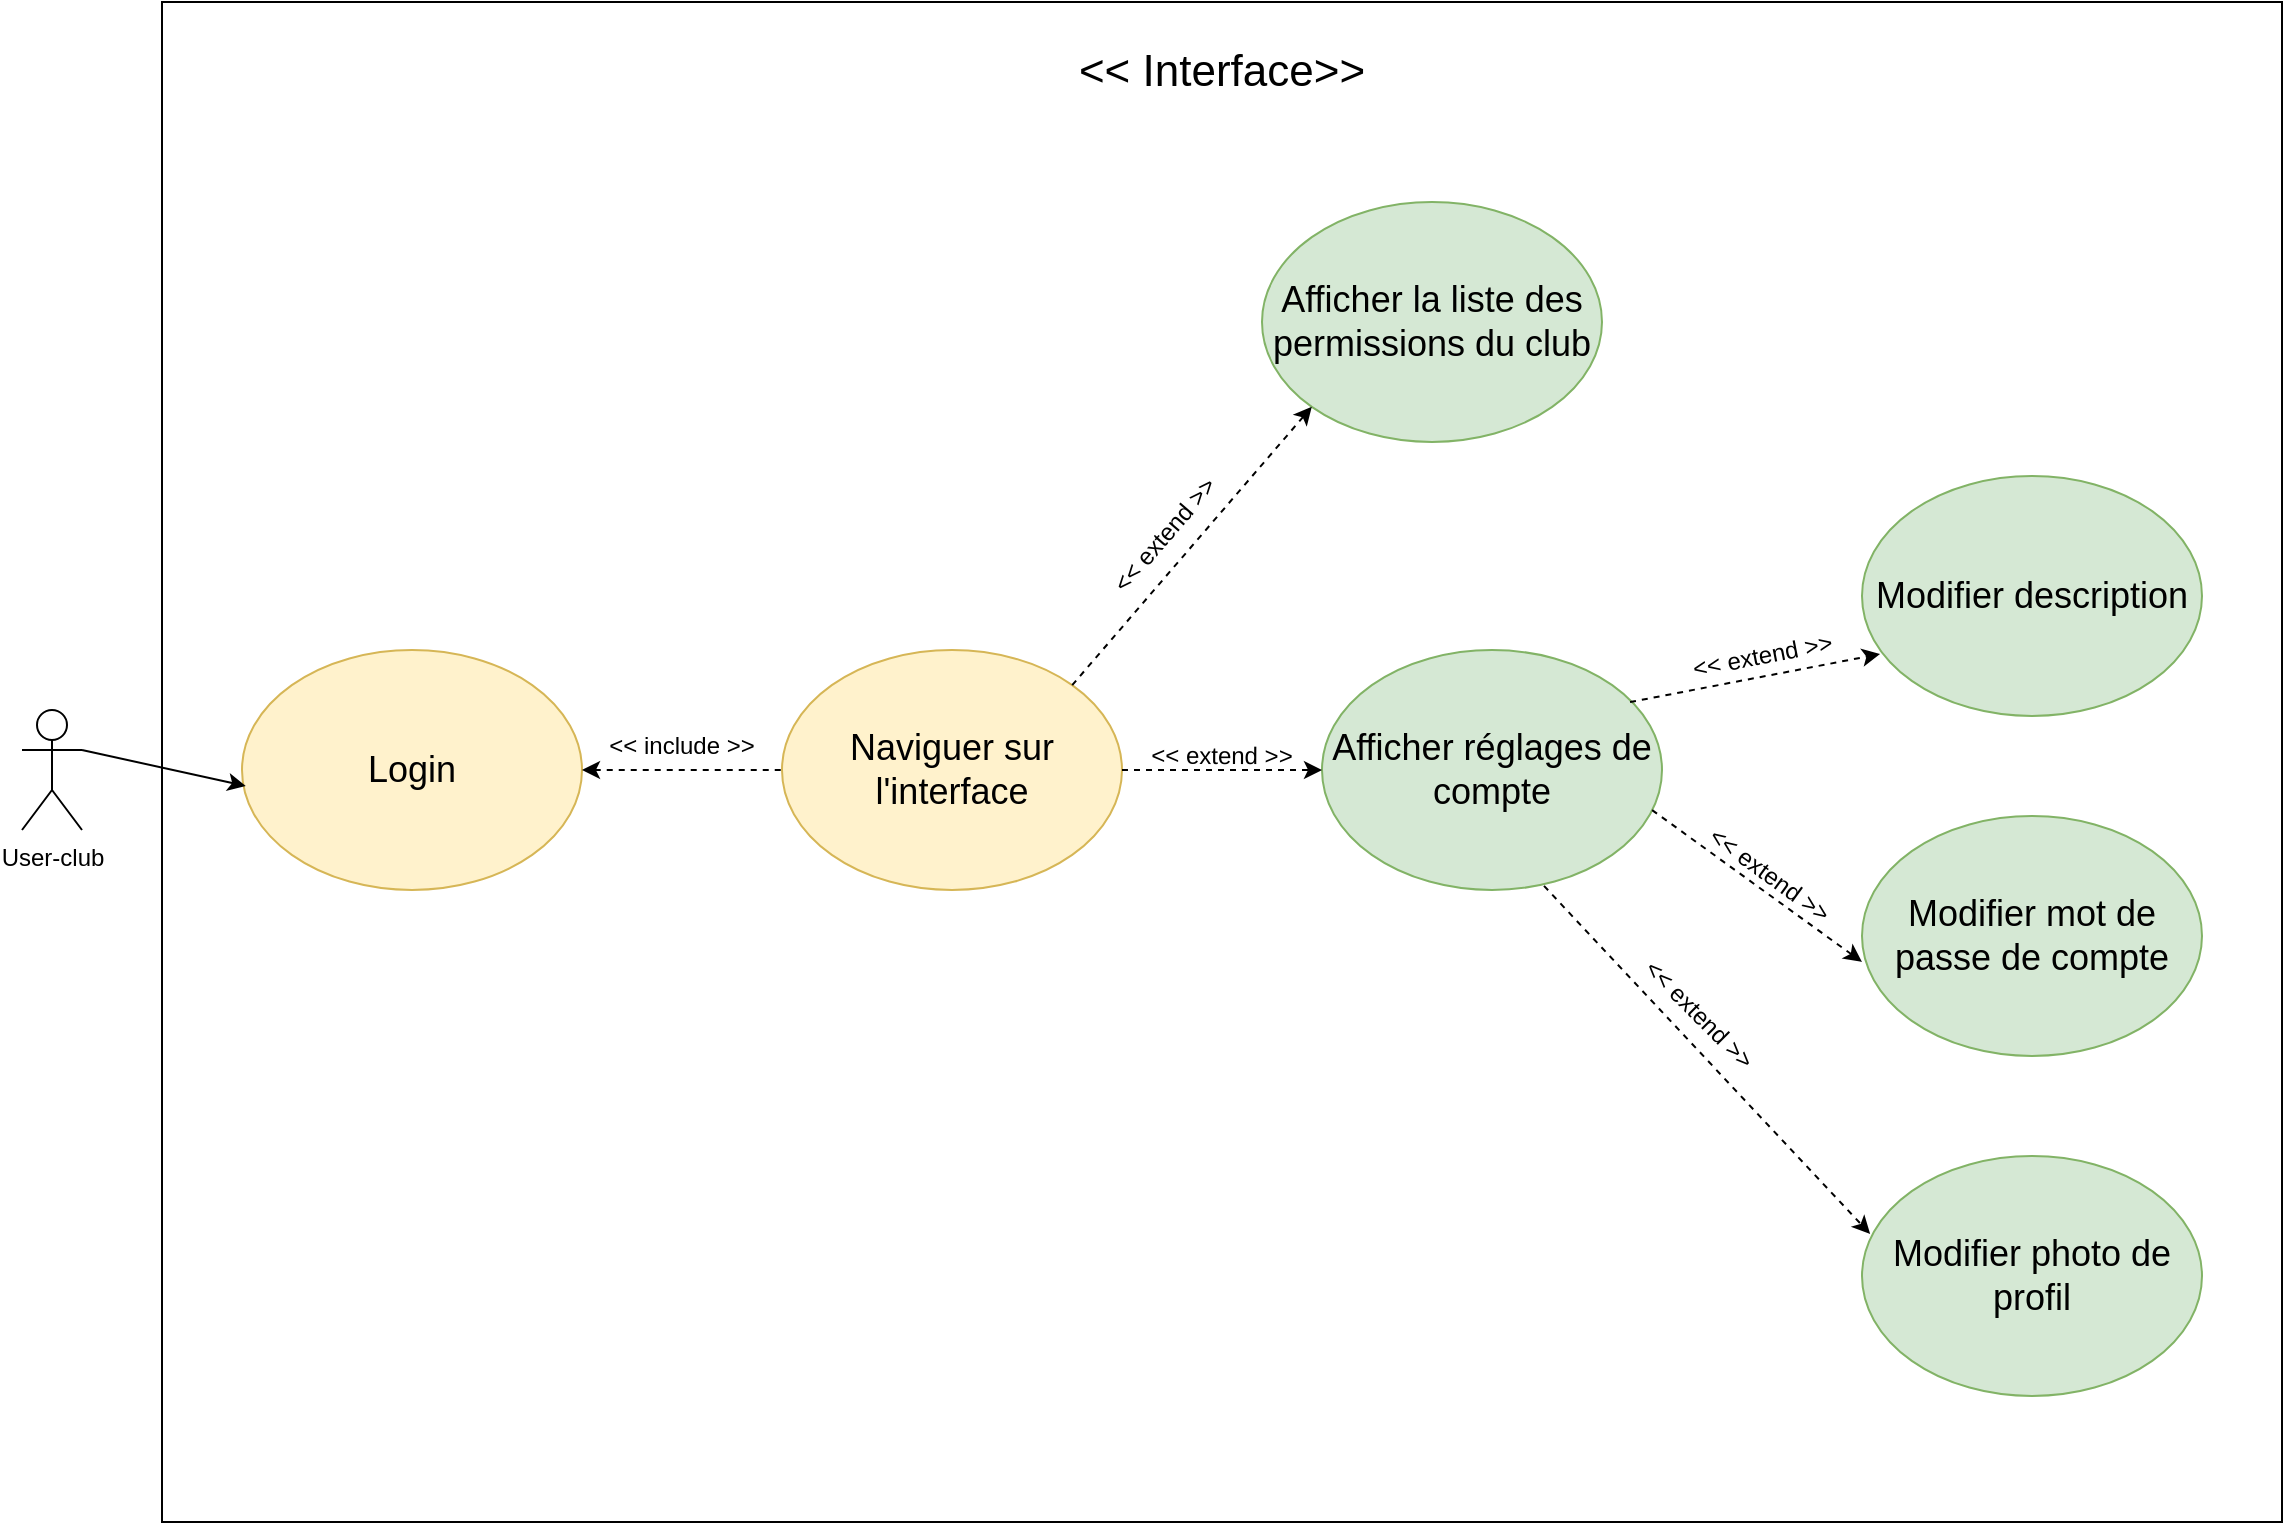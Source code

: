 <mxfile version="20.3.0" type="device"><diagram id="RCks7h-cjMLtjEmRhT72" name="Page-1"><mxGraphModel dx="1075" dy="682" grid="1" gridSize="10" guides="1" tooltips="1" connect="1" arrows="1" fold="1" page="1" pageScale="1" pageWidth="1169" pageHeight="827" math="0" shadow="0"><root><mxCell id="0"/><mxCell id="1" parent="0"/><mxCell id="11vBhMv8KkN7a6lTb9S1-39" value="" style="rounded=0;whiteSpace=wrap;html=1;fontSize=12;" parent="1" vertex="1"><mxGeometry x="100" y="30" width="1060" height="760" as="geometry"/></mxCell><mxCell id="11vBhMv8KkN7a6lTb9S1-1" value="User-club" style="shape=umlActor;verticalLabelPosition=bottom;verticalAlign=top;html=1;outlineConnect=0;" parent="1" vertex="1"><mxGeometry x="30" y="384" width="30" height="60" as="geometry"/></mxCell><mxCell id="11vBhMv8KkN7a6lTb9S1-8" value="&lt;font style=&quot;font-size: 18px;&quot;&gt;Modifier mot de passe de compte&lt;/font&gt;" style="ellipse;whiteSpace=wrap;html=1;fillColor=#d5e8d4;strokeColor=#82b366;" parent="1" vertex="1"><mxGeometry x="950" y="437" width="170" height="120" as="geometry"/></mxCell><mxCell id="11vBhMv8KkN7a6lTb9S1-9" value="&lt;font style=&quot;font-size: 18px;&quot;&gt;Modifier photo de profil&lt;/font&gt;" style="ellipse;whiteSpace=wrap;html=1;fillColor=#d5e8d4;strokeColor=#82b366;" parent="1" vertex="1"><mxGeometry x="950" y="607" width="170" height="120" as="geometry"/></mxCell><mxCell id="11vBhMv8KkN7a6lTb9S1-10" value="&lt;font style=&quot;font-size: 18px;&quot;&gt;Modifier description&lt;/font&gt;" style="ellipse;whiteSpace=wrap;html=1;fillColor=#d5e8d4;strokeColor=#82b366;" parent="1" vertex="1"><mxGeometry x="950" y="267" width="170" height="120" as="geometry"/></mxCell><mxCell id="11vBhMv8KkN7a6lTb9S1-11" value="&lt;font style=&quot;font-size: 18px;&quot;&gt;Afficher réglages de compte&lt;/font&gt;" style="ellipse;whiteSpace=wrap;html=1;fillColor=#d5e8d4;strokeColor=#82b366;" parent="1" vertex="1"><mxGeometry x="680" y="354" width="170" height="120" as="geometry"/></mxCell><mxCell id="11vBhMv8KkN7a6lTb9S1-13" value="&lt;span style=&quot;font-size: 18px;&quot;&gt;Afficher la liste des permissions du club&lt;/span&gt;" style="ellipse;whiteSpace=wrap;html=1;fillColor=#d5e8d4;strokeColor=#82b366;" parent="1" vertex="1"><mxGeometry x="650" y="130" width="170" height="120" as="geometry"/></mxCell><mxCell id="11vBhMv8KkN7a6lTb9S1-22" value="" style="endArrow=classic;dashed=1;html=1;rounded=0;fontSize=18;exitX=0.906;exitY=0.217;exitDx=0;exitDy=0;exitPerimeter=0;entryX=0.053;entryY=0.742;entryDx=0;entryDy=0;entryPerimeter=0;endFill=1;" parent="1" source="11vBhMv8KkN7a6lTb9S1-11" target="11vBhMv8KkN7a6lTb9S1-10" edge="1"><mxGeometry width="50" height="50" relative="1" as="geometry"><mxPoint x="350" y="480" as="sourcePoint"/><mxPoint x="400" y="430" as="targetPoint"/></mxGeometry></mxCell><mxCell id="11vBhMv8KkN7a6lTb9S1-24" value="" style="endArrow=classic;dashed=1;html=1;rounded=0;fontSize=18;exitX=0.971;exitY=0.667;exitDx=0;exitDy=0;exitPerimeter=0;entryX=0;entryY=0.608;entryDx=0;entryDy=0;entryPerimeter=0;endFill=1;" parent="1" source="11vBhMv8KkN7a6lTb9S1-11" target="11vBhMv8KkN7a6lTb9S1-8" edge="1"><mxGeometry width="50" height="50" relative="1" as="geometry"><mxPoint x="350" y="480" as="sourcePoint"/><mxPoint x="400" y="430" as="targetPoint"/></mxGeometry></mxCell><mxCell id="11vBhMv8KkN7a6lTb9S1-25" value="" style="endArrow=classic;dashed=1;html=1;rounded=0;fontSize=18;exitX=0.653;exitY=0.983;exitDx=0;exitDy=0;exitPerimeter=0;entryX=0.024;entryY=0.325;entryDx=0;entryDy=0;entryPerimeter=0;endFill=1;" parent="1" source="11vBhMv8KkN7a6lTb9S1-11" target="11vBhMv8KkN7a6lTb9S1-9" edge="1"><mxGeometry width="50" height="50" relative="1" as="geometry"><mxPoint x="350" y="480" as="sourcePoint"/><mxPoint x="400" y="430" as="targetPoint"/></mxGeometry></mxCell><mxCell id="11vBhMv8KkN7a6lTb9S1-26" value="&lt;font style=&quot;font-size: 12px;&quot;&gt;&amp;lt;&amp;lt; extend &amp;gt;&amp;gt;&lt;/font&gt;" style="text;html=1;strokeColor=none;fillColor=none;align=center;verticalAlign=middle;whiteSpace=wrap;rounded=0;fontSize=18;rotation=-11;" parent="1" vertex="1"><mxGeometry x="860" y="350" width="80" height="10" as="geometry"/></mxCell><mxCell id="11vBhMv8KkN7a6lTb9S1-27" value="&lt;font style=&quot;font-size: 12px;&quot;&gt;&amp;lt;&amp;lt; extend &amp;gt;&amp;gt;&lt;/font&gt;" style="text;html=1;strokeColor=none;fillColor=none;align=center;verticalAlign=middle;whiteSpace=wrap;rounded=0;fontSize=18;rotation=45;" parent="1" vertex="1"><mxGeometry x="830" y="530" width="80" height="10" as="geometry"/></mxCell><mxCell id="11vBhMv8KkN7a6lTb9S1-28" value="&lt;font style=&quot;font-size: 12px;&quot;&gt;&amp;lt;&amp;lt; extend &amp;gt;&amp;gt;&lt;/font&gt;" style="text;html=1;strokeColor=none;fillColor=none;align=center;verticalAlign=middle;whiteSpace=wrap;rounded=0;fontSize=18;rotation=36;" parent="1" vertex="1"><mxGeometry x="865" y="460" width="80" height="10" as="geometry"/></mxCell><mxCell id="11vBhMv8KkN7a6lTb9S1-31" value="&lt;font style=&quot;font-size: 18px;&quot;&gt;Naviguer sur l'interface&lt;/font&gt;" style="ellipse;whiteSpace=wrap;html=1;fillColor=#fff2cc;strokeColor=#d6b656;" parent="1" vertex="1"><mxGeometry x="410" y="354" width="170" height="120" as="geometry"/></mxCell><mxCell id="11vBhMv8KkN7a6lTb9S1-33" value="" style="endArrow=classic;dashed=1;html=1;rounded=0;fontSize=12;exitX=1;exitY=0.5;exitDx=0;exitDy=0;entryX=0;entryY=0.5;entryDx=0;entryDy=0;endFill=1;" parent="1" source="11vBhMv8KkN7a6lTb9S1-31" target="11vBhMv8KkN7a6lTb9S1-11" edge="1"><mxGeometry width="50" height="50" relative="1" as="geometry"><mxPoint x="460" y="290" as="sourcePoint"/><mxPoint x="510" y="240" as="targetPoint"/></mxGeometry></mxCell><mxCell id="11vBhMv8KkN7a6lTb9S1-34" value="" style="endArrow=classic;dashed=1;html=1;rounded=0;fontSize=12;exitX=1;exitY=0;exitDx=0;exitDy=0;entryX=0;entryY=1;entryDx=0;entryDy=0;endFill=1;" parent="1" source="11vBhMv8KkN7a6lTb9S1-31" target="11vBhMv8KkN7a6lTb9S1-13" edge="1"><mxGeometry width="50" height="50" relative="1" as="geometry"><mxPoint x="460" y="290" as="sourcePoint"/><mxPoint x="510" y="240" as="targetPoint"/></mxGeometry></mxCell><mxCell id="11vBhMv8KkN7a6lTb9S1-35" value="&lt;font style=&quot;font-size: 12px;&quot;&gt;&amp;lt;&amp;lt; extend &amp;gt;&amp;gt;&lt;/font&gt;" style="text;html=1;strokeColor=none;fillColor=none;align=center;verticalAlign=middle;whiteSpace=wrap;rounded=0;fontSize=18;rotation=-49.2;" parent="1" vertex="1"><mxGeometry x="560" y="290" width="80" height="10" as="geometry"/></mxCell><mxCell id="11vBhMv8KkN7a6lTb9S1-36" value="&lt;font style=&quot;font-size: 12px;&quot;&gt;&amp;lt;&amp;lt; extend &amp;gt;&amp;gt;&lt;/font&gt;" style="text;html=1;strokeColor=none;fillColor=none;align=center;verticalAlign=middle;whiteSpace=wrap;rounded=0;fontSize=18;rotation=0.3;" parent="1" vertex="1"><mxGeometry x="590" y="400" width="80" height="10" as="geometry"/></mxCell><mxCell id="11vBhMv8KkN7a6lTb9S1-38" value="&lt;span style=&quot;font-size: 18px;&quot;&gt;Login&lt;/span&gt;" style="ellipse;whiteSpace=wrap;html=1;fillColor=#fff2cc;strokeColor=#d6b656;" parent="1" vertex="1"><mxGeometry x="140" y="354" width="170" height="120" as="geometry"/></mxCell><mxCell id="11vBhMv8KkN7a6lTb9S1-41" value="" style="endArrow=classic;html=1;rounded=0;fontSize=12;exitX=1;exitY=0.333;exitDx=0;exitDy=0;exitPerimeter=0;entryX=0.011;entryY=0.567;entryDx=0;entryDy=0;entryPerimeter=0;" parent="1" source="11vBhMv8KkN7a6lTb9S1-1" target="11vBhMv8KkN7a6lTb9S1-38" edge="1"><mxGeometry width="50" height="50" relative="1" as="geometry"><mxPoint x="100" y="430" as="sourcePoint"/><mxPoint x="150" y="380" as="targetPoint"/></mxGeometry></mxCell><mxCell id="11vBhMv8KkN7a6lTb9S1-42" value="" style="endArrow=none;dashed=1;html=1;rounded=0;fontSize=12;exitX=1;exitY=0.5;exitDx=0;exitDy=0;entryX=0;entryY=0.5;entryDx=0;entryDy=0;endFill=0;startArrow=classic;startFill=1;" parent="1" source="11vBhMv8KkN7a6lTb9S1-38" target="11vBhMv8KkN7a6lTb9S1-31" edge="1"><mxGeometry width="50" height="50" relative="1" as="geometry"><mxPoint x="540" y="420" as="sourcePoint"/><mxPoint x="590" y="370" as="targetPoint"/></mxGeometry></mxCell><mxCell id="11vBhMv8KkN7a6lTb9S1-43" value="&amp;lt;&amp;lt; include &amp;gt;&amp;gt;" style="text;html=1;strokeColor=none;fillColor=none;align=center;verticalAlign=middle;whiteSpace=wrap;rounded=0;fontSize=12;" parent="1" vertex="1"><mxGeometry x="320" y="394" width="80" height="16" as="geometry"/></mxCell><mxCell id="11vBhMv8KkN7a6lTb9S1-44" value="&lt;font style=&quot;font-size: 22px;&quot;&gt;&amp;lt;&amp;lt; Interface&amp;gt;&amp;gt;&lt;/font&gt;" style="text;html=1;strokeColor=none;fillColor=none;align=center;verticalAlign=middle;whiteSpace=wrap;rounded=0;fontSize=12;" parent="1" vertex="1"><mxGeometry x="555" y="50" width="150" height="30" as="geometry"/></mxCell></root></mxGraphModel></diagram></mxfile>